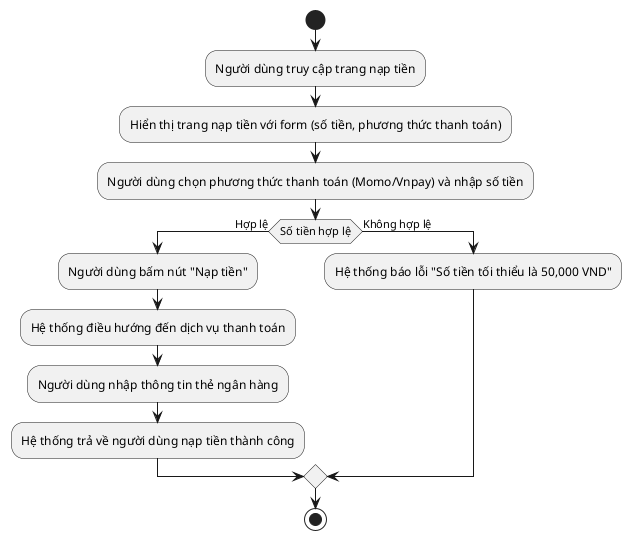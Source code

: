 @startuml
start

:Người dùng truy cập trang nạp tiền;
:Hiển thị trang nạp tiền với form (số tiền, phương thức thanh toán);
:Người dùng chọn phương thức thanh toán (Momo/Vnpay) và nhập số tiền;
if (Số tiền hợp lệ) then (Hợp lệ)
    :Người dùng bấm nút "Nạp tiền";
    :Hệ thống điều hướng đến dịch vụ thanh toán;
    :Người dùng nhập thông tin thẻ ngân hàng;
    :Hệ thống trả về người dùng nạp tiền thành công;
else (Không hợp lệ)
    :Hệ thống báo lỗi "Số tiền tối thiểu là 50,000 VND";
endif

stop
@enduml
